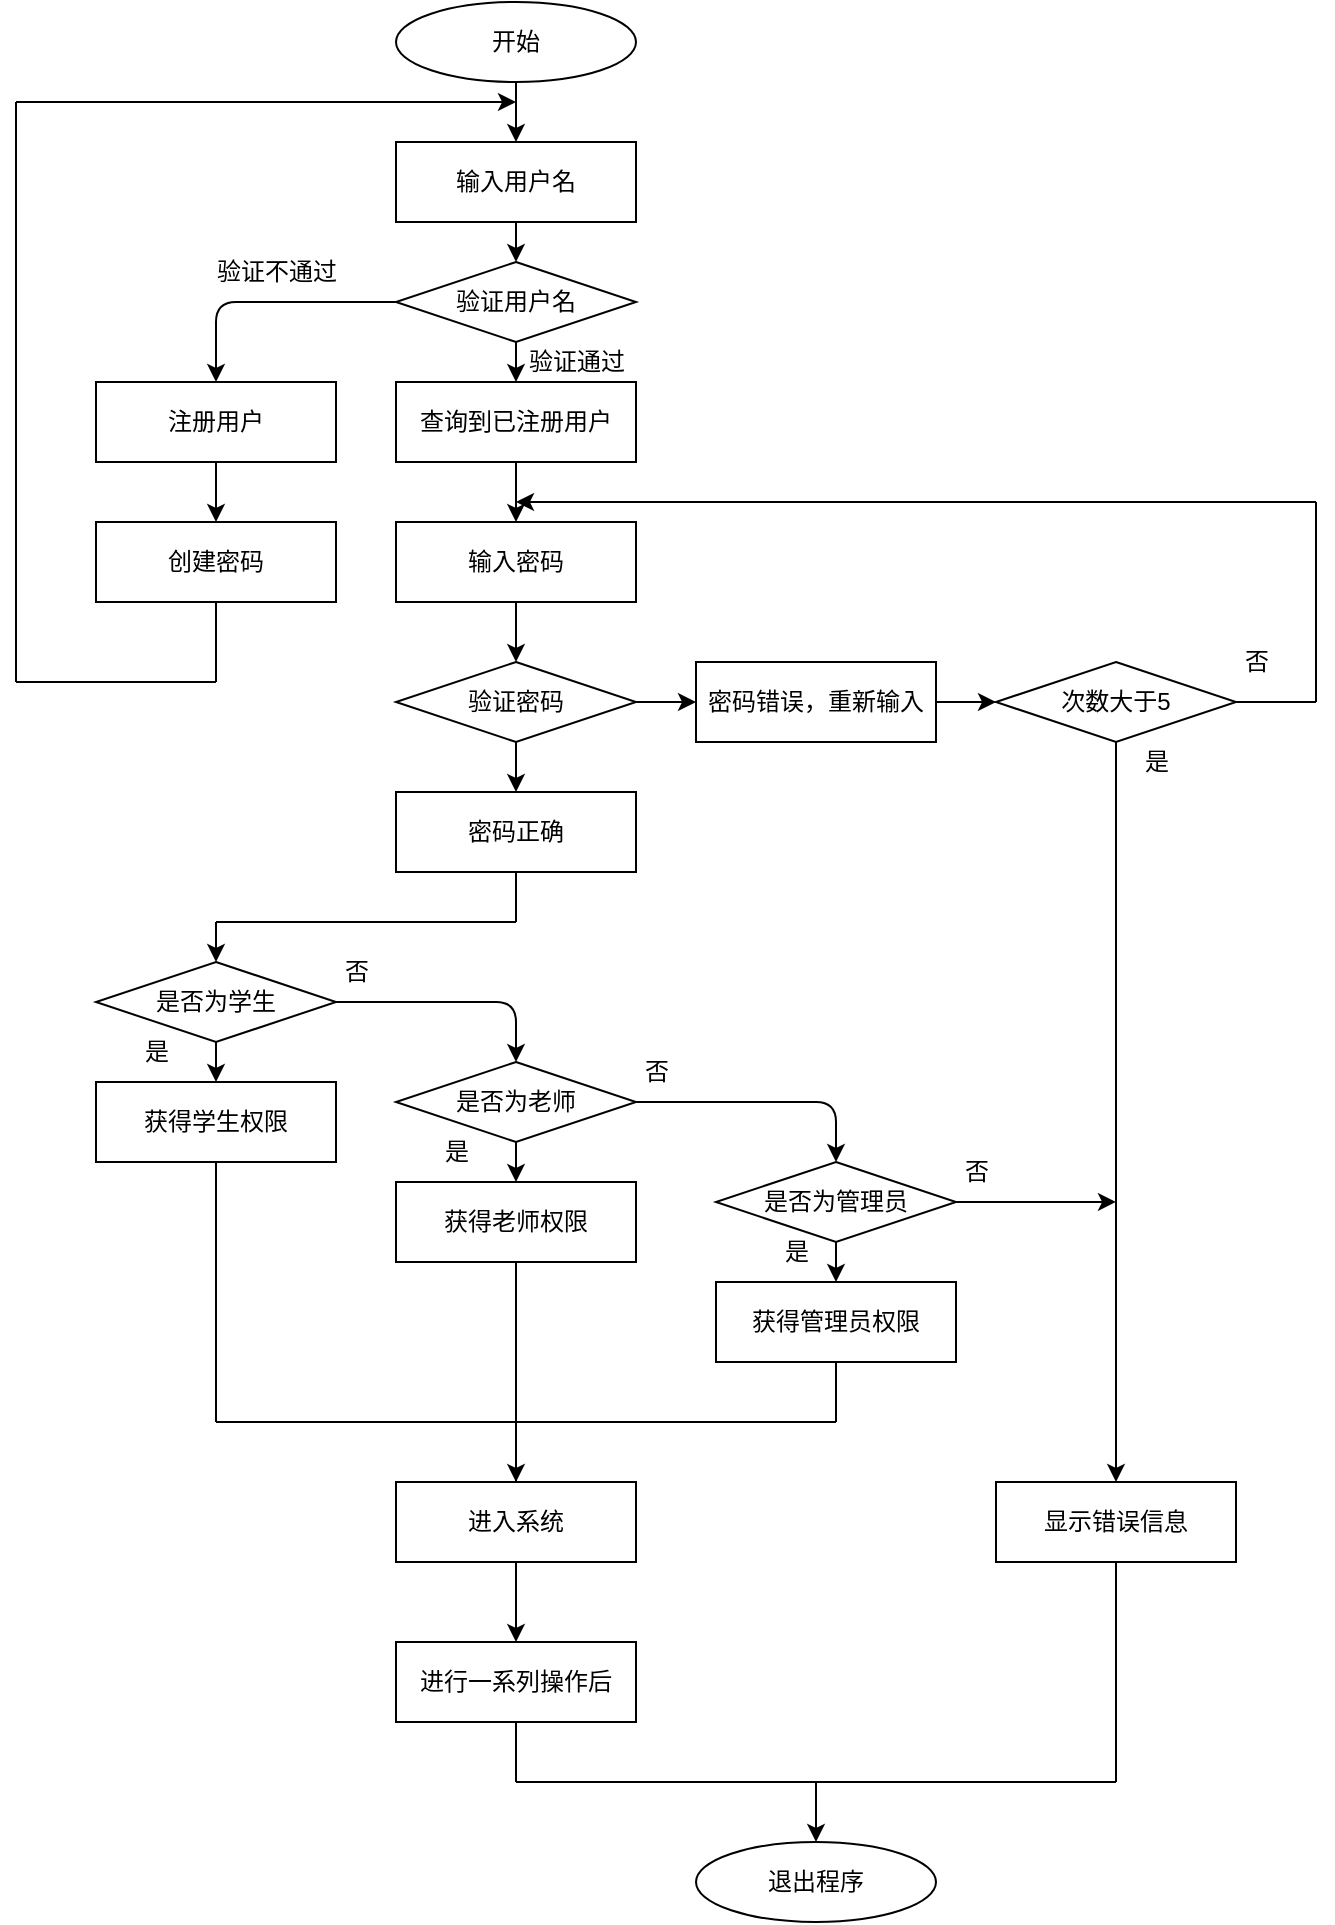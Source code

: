 <mxfile>
    <diagram id="RnXmo4Ld0tnqJ_5yipZH" name="UserLoginFlow">
        <mxGraphModel dx="1309" dy="942" grid="1" gridSize="10" guides="1" tooltips="1" connect="1" arrows="1" fold="1" page="1" pageScale="1" pageWidth="827" pageHeight="1169" math="0" shadow="0">
            <root>
                <mxCell id="0"/>
                <mxCell id="1" parent="0"/>
                <mxCell id="44" style="edgeStyle=none;html=1;exitX=0.5;exitY=1;exitDx=0;exitDy=0;entryX=0.5;entryY=0;entryDx=0;entryDy=0;" edge="1" parent="1" source="24" target="25">
                    <mxGeometry relative="1" as="geometry"/>
                </mxCell>
                <mxCell id="24" value="开始" style="ellipse;whiteSpace=wrap;html=1;" vertex="1" parent="1">
                    <mxGeometry x="640" y="50" width="120" height="40" as="geometry"/>
                </mxCell>
                <mxCell id="45" style="edgeStyle=none;html=1;exitX=0.5;exitY=1;exitDx=0;exitDy=0;entryX=0.5;entryY=0;entryDx=0;entryDy=0;" edge="1" parent="1" source="25" target="26">
                    <mxGeometry relative="1" as="geometry"/>
                </mxCell>
                <mxCell id="25" value="输入用户名" style="rounded=1;whiteSpace=wrap;html=1;arcSize=0;" vertex="1" parent="1">
                    <mxGeometry x="640" y="120" width="120" height="40" as="geometry"/>
                </mxCell>
                <mxCell id="37" style="edgeStyle=none;html=1;exitX=0;exitY=0.5;exitDx=0;exitDy=0;entryX=0.5;entryY=0;entryDx=0;entryDy=0;" edge="1" parent="1" source="26" target="36">
                    <mxGeometry relative="1" as="geometry">
                        <mxPoint x="610" y="200" as="targetPoint"/>
                        <Array as="points">
                            <mxPoint x="550" y="200"/>
                        </Array>
                    </mxGeometry>
                </mxCell>
                <mxCell id="46" style="edgeStyle=none;html=1;exitX=0.5;exitY=1;exitDx=0;exitDy=0;entryX=0.5;entryY=0;entryDx=0;entryDy=0;" edge="1" parent="1" source="26" target="30">
                    <mxGeometry relative="1" as="geometry"/>
                </mxCell>
                <mxCell id="26" value="验证用户名" style="rhombus;whiteSpace=wrap;html=1;" vertex="1" parent="1">
                    <mxGeometry x="640" y="180" width="120" height="40" as="geometry"/>
                </mxCell>
                <mxCell id="47" style="edgeStyle=none;html=1;exitX=0.5;exitY=1;exitDx=0;exitDy=0;entryX=0.5;entryY=0;entryDx=0;entryDy=0;" edge="1" parent="1" source="30" target="31">
                    <mxGeometry relative="1" as="geometry"/>
                </mxCell>
                <mxCell id="30" value="查询到已注册用户" style="rounded=1;whiteSpace=wrap;html=1;arcSize=0;" vertex="1" parent="1">
                    <mxGeometry x="640" y="240" width="120" height="40" as="geometry"/>
                </mxCell>
                <mxCell id="63" style="edgeStyle=none;html=1;exitX=0.5;exitY=1;exitDx=0;exitDy=0;entryX=0.5;entryY=0;entryDx=0;entryDy=0;" edge="1" parent="1" source="31" target="32">
                    <mxGeometry relative="1" as="geometry"/>
                </mxCell>
                <mxCell id="31" value="输入密码" style="rounded=1;whiteSpace=wrap;html=1;arcSize=0;" vertex="1" parent="1">
                    <mxGeometry x="640" y="310" width="120" height="40" as="geometry"/>
                </mxCell>
                <mxCell id="64" style="edgeStyle=none;html=1;exitX=1;exitY=0.5;exitDx=0;exitDy=0;entryX=0;entryY=0.5;entryDx=0;entryDy=0;" edge="1" parent="1" source="32" target="34">
                    <mxGeometry relative="1" as="geometry"/>
                </mxCell>
                <mxCell id="85" style="edgeStyle=none;html=1;exitX=0.5;exitY=1;exitDx=0;exitDy=0;entryX=0.5;entryY=0;entryDx=0;entryDy=0;" edge="1" parent="1" source="32" target="33">
                    <mxGeometry relative="1" as="geometry"/>
                </mxCell>
                <mxCell id="32" value="验证密码" style="rhombus;whiteSpace=wrap;html=1;" vertex="1" parent="1">
                    <mxGeometry x="640" y="380" width="120" height="40" as="geometry"/>
                </mxCell>
                <mxCell id="33" value="密码正确" style="rounded=1;whiteSpace=wrap;html=1;arcSize=0;" vertex="1" parent="1">
                    <mxGeometry x="640" y="445" width="120" height="40" as="geometry"/>
                </mxCell>
                <mxCell id="65" style="edgeStyle=none;html=1;exitX=1;exitY=0.5;exitDx=0;exitDy=0;entryX=0;entryY=0.5;entryDx=0;entryDy=0;" edge="1" parent="1" source="34" target="40">
                    <mxGeometry relative="1" as="geometry"/>
                </mxCell>
                <mxCell id="34" value="密码错误，重新输入" style="rounded=1;whiteSpace=wrap;html=1;arcSize=0;" vertex="1" parent="1">
                    <mxGeometry x="790" y="380" width="120" height="40" as="geometry"/>
                </mxCell>
                <mxCell id="54" style="edgeStyle=none;html=1;exitX=0.5;exitY=1;exitDx=0;exitDy=0;entryX=0.5;entryY=0;entryDx=0;entryDy=0;" edge="1" parent="1" source="36" target="48">
                    <mxGeometry relative="1" as="geometry"/>
                </mxCell>
                <mxCell id="36" value="注册用户" style="rounded=1;whiteSpace=wrap;html=1;arcSize=0;" vertex="1" parent="1">
                    <mxGeometry x="490" y="240" width="120" height="40" as="geometry"/>
                </mxCell>
                <mxCell id="66" style="edgeStyle=none;html=1;exitX=0.5;exitY=1;exitDx=0;exitDy=0;entryX=0.5;entryY=0;entryDx=0;entryDy=0;" edge="1" parent="1" source="40" target="107">
                    <mxGeometry relative="1" as="geometry">
                        <mxPoint x="1000" y="880" as="targetPoint"/>
                    </mxGeometry>
                </mxCell>
                <mxCell id="40" value="次数大于5" style="rhombus;whiteSpace=wrap;html=1;" vertex="1" parent="1">
                    <mxGeometry x="940" y="380" width="120" height="40" as="geometry"/>
                </mxCell>
                <mxCell id="48" value="创建密码" style="rounded=1;whiteSpace=wrap;html=1;arcSize=0;" vertex="1" parent="1">
                    <mxGeometry x="490" y="310" width="120" height="40" as="geometry"/>
                </mxCell>
                <mxCell id="56" value="" style="endArrow=classic;html=1;" edge="1" parent="1">
                    <mxGeometry width="50" height="50" relative="1" as="geometry">
                        <mxPoint x="450" y="100" as="sourcePoint"/>
                        <mxPoint x="700" y="100" as="targetPoint"/>
                    </mxGeometry>
                </mxCell>
                <mxCell id="58" value="" style="endArrow=none;html=1;" edge="1" parent="1">
                    <mxGeometry width="50" height="50" relative="1" as="geometry">
                        <mxPoint x="450" y="390" as="sourcePoint"/>
                        <mxPoint x="450" y="100" as="targetPoint"/>
                    </mxGeometry>
                </mxCell>
                <mxCell id="59" value="" style="endArrow=none;html=1;" edge="1" parent="1">
                    <mxGeometry width="50" height="50" relative="1" as="geometry">
                        <mxPoint x="450" y="390" as="sourcePoint"/>
                        <mxPoint x="550" y="390" as="targetPoint"/>
                    </mxGeometry>
                </mxCell>
                <mxCell id="60" value="" style="endArrow=none;html=1;entryX=0.5;entryY=1;entryDx=0;entryDy=0;" edge="1" parent="1" target="48">
                    <mxGeometry width="50" height="50" relative="1" as="geometry">
                        <mxPoint x="550" y="390" as="sourcePoint"/>
                        <mxPoint x="580" y="420" as="targetPoint"/>
                    </mxGeometry>
                </mxCell>
                <mxCell id="67" value="是" style="text;html=1;align=center;verticalAlign=middle;resizable=0;points=[];autosize=1;strokeColor=none;fillColor=none;" vertex="1" parent="1">
                    <mxGeometry x="1000" y="415" width="40" height="30" as="geometry"/>
                </mxCell>
                <mxCell id="68" value="否" style="text;html=1;align=center;verticalAlign=middle;resizable=0;points=[];autosize=1;strokeColor=none;fillColor=none;" vertex="1" parent="1">
                    <mxGeometry x="1050" y="365" width="40" height="30" as="geometry"/>
                </mxCell>
                <mxCell id="70" value="" style="endArrow=none;html=1;" edge="1" parent="1">
                    <mxGeometry width="50" height="50" relative="1" as="geometry">
                        <mxPoint x="1100" y="400" as="sourcePoint"/>
                        <mxPoint x="1100" y="300" as="targetPoint"/>
                    </mxGeometry>
                </mxCell>
                <mxCell id="71" value="" style="endArrow=classic;html=1;" edge="1" parent="1">
                    <mxGeometry width="50" height="50" relative="1" as="geometry">
                        <mxPoint x="1100" y="300" as="sourcePoint"/>
                        <mxPoint x="700" y="300" as="targetPoint"/>
                    </mxGeometry>
                </mxCell>
                <mxCell id="72" value="" style="endArrow=none;html=1;exitX=1;exitY=0.5;exitDx=0;exitDy=0;" edge="1" parent="1" source="40">
                    <mxGeometry width="50" height="50" relative="1" as="geometry">
                        <mxPoint x="1090" y="460" as="sourcePoint"/>
                        <mxPoint x="1100" y="400" as="targetPoint"/>
                    </mxGeometry>
                </mxCell>
                <mxCell id="80" style="edgeStyle=none;html=1;exitX=0.5;exitY=1;exitDx=0;exitDy=0;entryX=0.5;entryY=0;entryDx=0;entryDy=0;" edge="1" parent="1" source="73" target="76">
                    <mxGeometry relative="1" as="geometry"/>
                </mxCell>
                <mxCell id="83" style="edgeStyle=none;html=1;exitX=1;exitY=0.5;exitDx=0;exitDy=0;entryX=0.5;entryY=0;entryDx=0;entryDy=0;" edge="1" parent="1" source="73" target="74">
                    <mxGeometry relative="1" as="geometry">
                        <Array as="points">
                            <mxPoint x="700" y="550"/>
                        </Array>
                    </mxGeometry>
                </mxCell>
                <mxCell id="73" value="是否为学生" style="rhombus;whiteSpace=wrap;html=1;" vertex="1" parent="1">
                    <mxGeometry x="490" y="530" width="120" height="40" as="geometry"/>
                </mxCell>
                <mxCell id="81" style="edgeStyle=none;html=1;exitX=0.5;exitY=1;exitDx=0;exitDy=0;entryX=0.5;entryY=0;entryDx=0;entryDy=0;" edge="1" parent="1" source="74" target="78">
                    <mxGeometry relative="1" as="geometry"/>
                </mxCell>
                <mxCell id="84" style="edgeStyle=none;html=1;exitX=1;exitY=0.5;exitDx=0;exitDy=0;entryX=0.5;entryY=0;entryDx=0;entryDy=0;" edge="1" parent="1" source="74" target="75">
                    <mxGeometry relative="1" as="geometry">
                        <Array as="points">
                            <mxPoint x="860" y="600"/>
                        </Array>
                    </mxGeometry>
                </mxCell>
                <mxCell id="74" value="是否为老师" style="rhombus;whiteSpace=wrap;html=1;" vertex="1" parent="1">
                    <mxGeometry x="640" y="580" width="120" height="40" as="geometry"/>
                </mxCell>
                <mxCell id="82" style="edgeStyle=none;html=1;exitX=0.5;exitY=1;exitDx=0;exitDy=0;entryX=0.5;entryY=0;entryDx=0;entryDy=0;" edge="1" parent="1" source="75" target="79">
                    <mxGeometry relative="1" as="geometry"/>
                </mxCell>
                <mxCell id="105" style="edgeStyle=none;html=1;exitX=1;exitY=0.5;exitDx=0;exitDy=0;" edge="1" parent="1" source="75">
                    <mxGeometry relative="1" as="geometry">
                        <mxPoint x="1000" y="649.963" as="targetPoint"/>
                    </mxGeometry>
                </mxCell>
                <mxCell id="75" value="是否为管理员" style="rhombus;whiteSpace=wrap;html=1;" vertex="1" parent="1">
                    <mxGeometry x="800" y="630" width="120" height="40" as="geometry"/>
                </mxCell>
                <mxCell id="76" value="获得学生权限" style="rounded=0;whiteSpace=wrap;html=1;" vertex="1" parent="1">
                    <mxGeometry x="490" y="590" width="120" height="40" as="geometry"/>
                </mxCell>
                <mxCell id="91" style="edgeStyle=none;html=1;exitX=0.5;exitY=1;exitDx=0;exitDy=0;" edge="1" parent="1" source="78">
                    <mxGeometry relative="1" as="geometry">
                        <mxPoint x="700" y="790" as="targetPoint"/>
                    </mxGeometry>
                </mxCell>
                <mxCell id="78" value="获得老师权限" style="rounded=0;whiteSpace=wrap;html=1;" vertex="1" parent="1">
                    <mxGeometry x="640" y="640" width="120" height="40" as="geometry"/>
                </mxCell>
                <mxCell id="79" value="获得管理员权限" style="rounded=0;whiteSpace=wrap;html=1;" vertex="1" parent="1">
                    <mxGeometry x="800" y="690" width="120" height="40" as="geometry"/>
                </mxCell>
                <mxCell id="110" style="edgeStyle=none;html=1;exitX=0.5;exitY=1;exitDx=0;exitDy=0;entryX=0.5;entryY=0;entryDx=0;entryDy=0;" edge="1" parent="1" source="87" target="109">
                    <mxGeometry relative="1" as="geometry"/>
                </mxCell>
                <mxCell id="87" value="进入系统" style="rounded=0;whiteSpace=wrap;html=1;" vertex="1" parent="1">
                    <mxGeometry x="640" y="790" width="120" height="40" as="geometry"/>
                </mxCell>
                <mxCell id="88" value="" style="endArrow=none;html=1;exitX=0.5;exitY=0;exitDx=0;exitDy=0;" edge="1" parent="1" source="87">
                    <mxGeometry width="50" height="50" relative="1" as="geometry">
                        <mxPoint x="700" y="830" as="sourcePoint"/>
                        <mxPoint x="700" y="760" as="targetPoint"/>
                    </mxGeometry>
                </mxCell>
                <mxCell id="89" value="" style="endArrow=none;html=1;" edge="1" parent="1">
                    <mxGeometry width="50" height="50" relative="1" as="geometry">
                        <mxPoint x="550" y="760" as="sourcePoint"/>
                        <mxPoint x="860" y="760" as="targetPoint"/>
                    </mxGeometry>
                </mxCell>
                <mxCell id="93" value="" style="endArrow=none;html=1;entryX=0.5;entryY=1;entryDx=0;entryDy=0;" edge="1" parent="1" target="76">
                    <mxGeometry width="50" height="50" relative="1" as="geometry">
                        <mxPoint x="550" y="760" as="sourcePoint"/>
                        <mxPoint x="500" y="710" as="targetPoint"/>
                    </mxGeometry>
                </mxCell>
                <mxCell id="94" value="" style="endArrow=none;html=1;entryX=0.5;entryY=1;entryDx=0;entryDy=0;" edge="1" parent="1" target="79">
                    <mxGeometry width="50" height="50" relative="1" as="geometry">
                        <mxPoint x="860" y="760" as="sourcePoint"/>
                        <mxPoint x="890" y="790" as="targetPoint"/>
                    </mxGeometry>
                </mxCell>
                <mxCell id="96" value="" style="endArrow=classic;html=1;entryX=0.5;entryY=0;entryDx=0;entryDy=0;" edge="1" parent="1" target="73">
                    <mxGeometry width="50" height="50" relative="1" as="geometry">
                        <mxPoint x="550" y="510" as="sourcePoint"/>
                        <mxPoint x="550" y="460" as="targetPoint"/>
                    </mxGeometry>
                </mxCell>
                <mxCell id="97" value="" style="endArrow=none;html=1;" edge="1" parent="1">
                    <mxGeometry width="50" height="50" relative="1" as="geometry">
                        <mxPoint x="550" y="510" as="sourcePoint"/>
                        <mxPoint x="700" y="510" as="targetPoint"/>
                    </mxGeometry>
                </mxCell>
                <mxCell id="98" value="" style="endArrow=none;html=1;entryX=0.5;entryY=1;entryDx=0;entryDy=0;" edge="1" parent="1" target="33">
                    <mxGeometry width="50" height="50" relative="1" as="geometry">
                        <mxPoint x="700" y="510" as="sourcePoint"/>
                        <mxPoint x="710" y="530" as="targetPoint"/>
                    </mxGeometry>
                </mxCell>
                <mxCell id="99" value="是" style="text;html=1;align=center;verticalAlign=middle;resizable=0;points=[];autosize=1;strokeColor=none;fillColor=none;" vertex="1" parent="1">
                    <mxGeometry x="500" y="560" width="40" height="30" as="geometry"/>
                </mxCell>
                <mxCell id="100" value="是" style="text;html=1;align=center;verticalAlign=middle;resizable=0;points=[];autosize=1;strokeColor=none;fillColor=none;" vertex="1" parent="1">
                    <mxGeometry x="650" y="610" width="40" height="30" as="geometry"/>
                </mxCell>
                <mxCell id="101" value="是" style="text;html=1;align=center;verticalAlign=middle;resizable=0;points=[];autosize=1;strokeColor=none;fillColor=none;" vertex="1" parent="1">
                    <mxGeometry x="820" y="660" width="40" height="30" as="geometry"/>
                </mxCell>
                <mxCell id="102" value="否" style="text;html=1;align=center;verticalAlign=middle;resizable=0;points=[];autosize=1;strokeColor=none;fillColor=none;" vertex="1" parent="1">
                    <mxGeometry x="600" y="520" width="40" height="30" as="geometry"/>
                </mxCell>
                <mxCell id="103" value="否" style="text;html=1;align=center;verticalAlign=middle;resizable=0;points=[];autosize=1;strokeColor=none;fillColor=none;" vertex="1" parent="1">
                    <mxGeometry x="750" y="570" width="40" height="30" as="geometry"/>
                </mxCell>
                <mxCell id="104" value="否" style="text;html=1;align=center;verticalAlign=middle;resizable=0;points=[];autosize=1;strokeColor=none;fillColor=none;" vertex="1" parent="1">
                    <mxGeometry x="910" y="620" width="40" height="30" as="geometry"/>
                </mxCell>
                <mxCell id="106" value="退出程序" style="ellipse;whiteSpace=wrap;html=1;" vertex="1" parent="1">
                    <mxGeometry x="790" y="970" width="120" height="40" as="geometry"/>
                </mxCell>
                <mxCell id="107" value="显示错误信息" style="rounded=0;whiteSpace=wrap;html=1;" vertex="1" parent="1">
                    <mxGeometry x="940" y="790" width="120" height="40" as="geometry"/>
                </mxCell>
                <mxCell id="109" value="进行一系列操作后" style="rounded=0;whiteSpace=wrap;html=1;" vertex="1" parent="1">
                    <mxGeometry x="640" y="870" width="120" height="40" as="geometry"/>
                </mxCell>
                <mxCell id="111" value="" style="endArrow=none;html=1;entryX=0.5;entryY=1;entryDx=0;entryDy=0;" edge="1" parent="1" target="109">
                    <mxGeometry width="50" height="50" relative="1" as="geometry">
                        <mxPoint x="700" y="940" as="sourcePoint"/>
                        <mxPoint x="730" y="950" as="targetPoint"/>
                    </mxGeometry>
                </mxCell>
                <mxCell id="112" value="" style="endArrow=none;html=1;" edge="1" parent="1">
                    <mxGeometry width="50" height="50" relative="1" as="geometry">
                        <mxPoint x="700" y="940" as="sourcePoint"/>
                        <mxPoint x="1000" y="940" as="targetPoint"/>
                    </mxGeometry>
                </mxCell>
                <mxCell id="113" value="" style="endArrow=none;html=1;entryX=0.5;entryY=1;entryDx=0;entryDy=0;" edge="1" parent="1" target="107">
                    <mxGeometry width="50" height="50" relative="1" as="geometry">
                        <mxPoint x="1000" y="940" as="sourcePoint"/>
                        <mxPoint x="1030" y="900" as="targetPoint"/>
                    </mxGeometry>
                </mxCell>
                <mxCell id="114" value="" style="endArrow=classic;html=1;entryX=0.5;entryY=0;entryDx=0;entryDy=0;" edge="1" parent="1" target="106">
                    <mxGeometry width="50" height="50" relative="1" as="geometry">
                        <mxPoint x="850" y="940" as="sourcePoint"/>
                        <mxPoint x="930" y="970" as="targetPoint"/>
                    </mxGeometry>
                </mxCell>
                <mxCell id="115" value="验证不通过" style="text;html=1;align=center;verticalAlign=middle;resizable=0;points=[];autosize=1;strokeColor=none;fillColor=none;" vertex="1" parent="1">
                    <mxGeometry x="540" y="170" width="80" height="30" as="geometry"/>
                </mxCell>
                <mxCell id="117" value="验证通过" style="text;html=1;align=center;verticalAlign=middle;resizable=0;points=[];autosize=1;strokeColor=none;fillColor=none;" vertex="1" parent="1">
                    <mxGeometry x="695" y="215" width="70" height="30" as="geometry"/>
                </mxCell>
            </root>
        </mxGraphModel>
    </diagram>
</mxfile>
